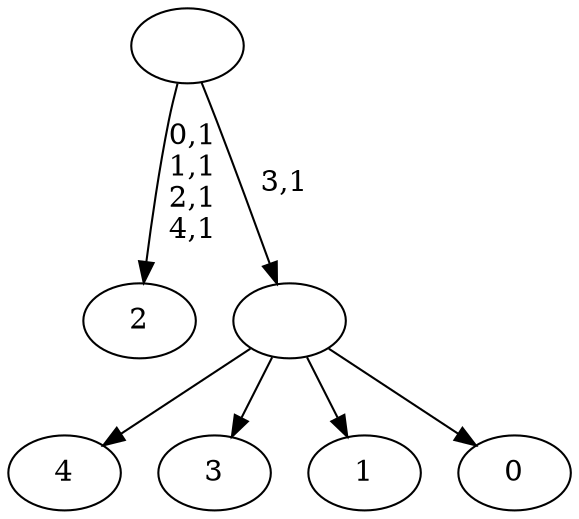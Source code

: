 digraph T {
	10 [label="4"]
	9 [label="3"]
	8 [label="2"]
	3 [label="1"]
	2 [label="0"]
	1 [label=""]
	0 [label=""]
	1 -> 10 [label=""]
	1 -> 9 [label=""]
	1 -> 3 [label=""]
	1 -> 2 [label=""]
	0 -> 8 [label="0,1\n1,1\n2,1\n4,1"]
	0 -> 1 [label="3,1"]
}
